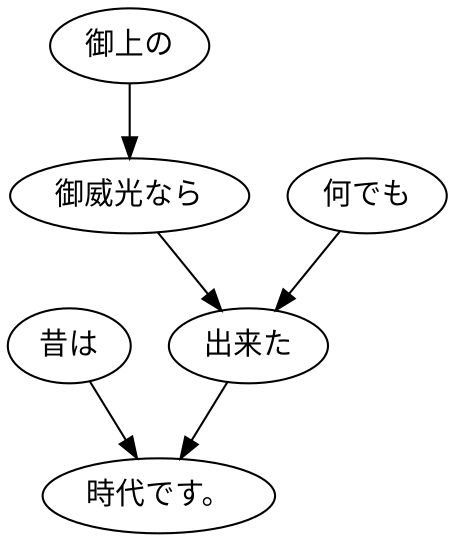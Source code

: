 digraph graph8726 {
	node0 [label="昔は"];
	node1 [label="御上の"];
	node2 [label="御威光なら"];
	node3 [label="何でも"];
	node4 [label="出来た"];
	node5 [label="時代です。"];
	node0 -> node5;
	node1 -> node2;
	node2 -> node4;
	node3 -> node4;
	node4 -> node5;
}
